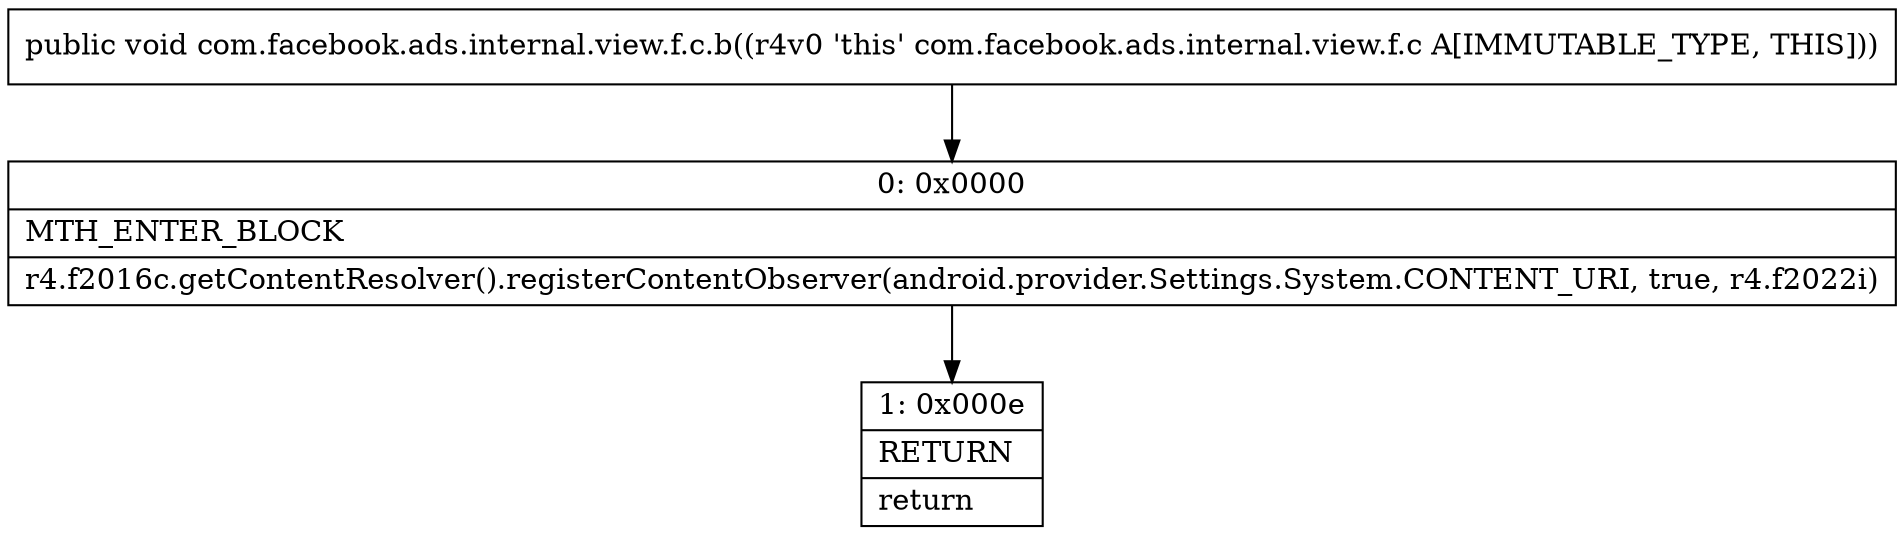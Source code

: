 digraph "CFG forcom.facebook.ads.internal.view.f.c.b()V" {
Node_0 [shape=record,label="{0\:\ 0x0000|MTH_ENTER_BLOCK\l|r4.f2016c.getContentResolver().registerContentObserver(android.provider.Settings.System.CONTENT_URI, true, r4.f2022i)\l}"];
Node_1 [shape=record,label="{1\:\ 0x000e|RETURN\l|return\l}"];
MethodNode[shape=record,label="{public void com.facebook.ads.internal.view.f.c.b((r4v0 'this' com.facebook.ads.internal.view.f.c A[IMMUTABLE_TYPE, THIS])) }"];
MethodNode -> Node_0;
Node_0 -> Node_1;
}

